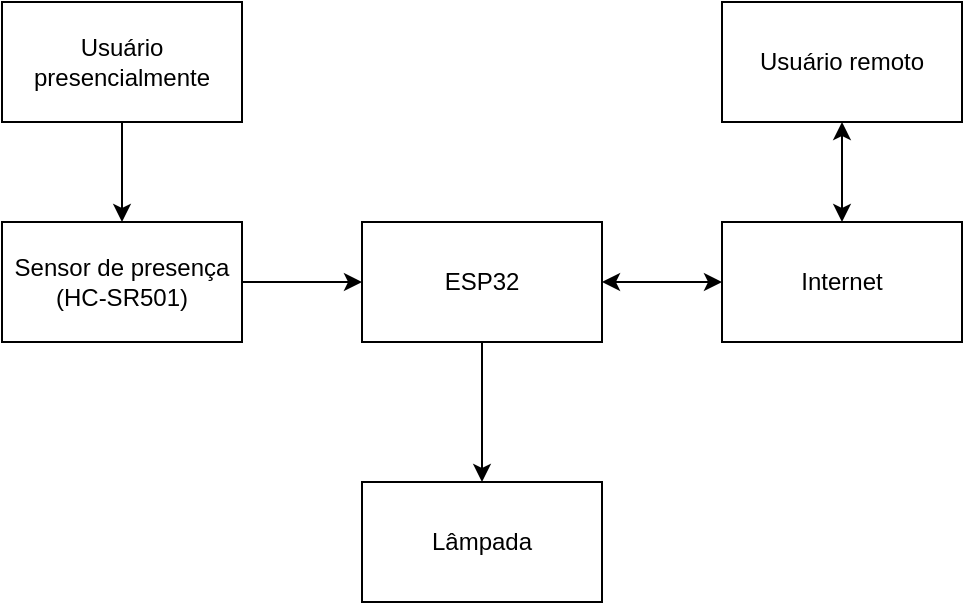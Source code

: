 <mxfile version="21.3.7" type="device">
  <diagram name="Página-1" id="pEy4rxyAsmWBOxR5R6si">
    <mxGraphModel dx="1050" dy="515" grid="1" gridSize="10" guides="1" tooltips="1" connect="1" arrows="1" fold="1" page="1" pageScale="1" pageWidth="827" pageHeight="1169" math="0" shadow="0">
      <root>
        <mxCell id="0" />
        <mxCell id="1" parent="0" />
        <mxCell id="M4S_fAxjGU81fh6AKNc1-27" style="edgeStyle=orthogonalEdgeStyle;rounded=0;orthogonalLoop=1;jettySize=auto;html=1;entryX=0.5;entryY=0;entryDx=0;entryDy=0;" parent="1" source="M4S_fAxjGU81fh6AKNc1-1" edge="1">
          <mxGeometry relative="1" as="geometry">
            <mxPoint x="400" y="620" as="targetPoint" />
          </mxGeometry>
        </mxCell>
        <mxCell id="M4S_fAxjGU81fh6AKNc1-34" style="edgeStyle=orthogonalEdgeStyle;rounded=0;orthogonalLoop=1;jettySize=auto;html=1;entryX=0;entryY=0.5;entryDx=0;entryDy=0;startArrow=classic;startFill=1;" parent="1" source="M4S_fAxjGU81fh6AKNc1-1" target="M4S_fAxjGU81fh6AKNc1-33" edge="1">
          <mxGeometry relative="1" as="geometry" />
        </mxCell>
        <mxCell id="M4S_fAxjGU81fh6AKNc1-1" value="ESP32" style="rounded=0;whiteSpace=wrap;html=1;" parent="1" vertex="1">
          <mxGeometry x="340" y="490" width="120" height="60" as="geometry" />
        </mxCell>
        <mxCell id="M4S_fAxjGU81fh6AKNc1-20" style="edgeStyle=orthogonalEdgeStyle;rounded=0;orthogonalLoop=1;jettySize=auto;html=1;entryX=0;entryY=0.5;entryDx=0;entryDy=0;" parent="1" source="M4S_fAxjGU81fh6AKNc1-5" target="M4S_fAxjGU81fh6AKNc1-1" edge="1">
          <mxGeometry relative="1" as="geometry" />
        </mxCell>
        <mxCell id="M4S_fAxjGU81fh6AKNc1-5" value="Sensor de presença (HC-SR501)" style="rounded=0;whiteSpace=wrap;html=1;" parent="1" vertex="1">
          <mxGeometry x="160" y="490" width="120" height="60" as="geometry" />
        </mxCell>
        <mxCell id="M4S_fAxjGU81fh6AKNc1-13" value="Lâmpada" style="rounded=0;whiteSpace=wrap;html=1;" parent="1" vertex="1">
          <mxGeometry x="340" y="620" width="120" height="60" as="geometry" />
        </mxCell>
        <mxCell id="M4S_fAxjGU81fh6AKNc1-33" value="Internet" style="rounded=0;whiteSpace=wrap;html=1;" parent="1" vertex="1">
          <mxGeometry x="520" y="490" width="120" height="60" as="geometry" />
        </mxCell>
        <mxCell id="M4S_fAxjGU81fh6AKNc1-41" style="edgeStyle=orthogonalEdgeStyle;rounded=0;orthogonalLoop=1;jettySize=auto;html=1;entryX=0.5;entryY=0;entryDx=0;entryDy=0;startArrow=classic;startFill=1;exitX=0.5;exitY=1;exitDx=0;exitDy=0;" parent="1" source="xrq5ZvmzdNuo1KrbFii--1" target="M4S_fAxjGU81fh6AKNc1-33" edge="1">
          <mxGeometry relative="1" as="geometry">
            <mxPoint x="530" y="370" as="sourcePoint" />
          </mxGeometry>
        </mxCell>
        <mxCell id="M4S_fAxjGU81fh6AKNc1-36" value="Usuário presencialmente" style="rounded=0;whiteSpace=wrap;html=1;" parent="1" vertex="1">
          <mxGeometry x="160" y="380" width="120" height="60" as="geometry" />
        </mxCell>
        <mxCell id="M4S_fAxjGU81fh6AKNc1-38" value="" style="endArrow=classic;html=1;rounded=0;entryX=0.5;entryY=0;entryDx=0;entryDy=0;exitX=0.5;exitY=1;exitDx=0;exitDy=0;" parent="1" source="M4S_fAxjGU81fh6AKNc1-36" target="M4S_fAxjGU81fh6AKNc1-5" edge="1">
          <mxGeometry width="50" height="50" relative="1" as="geometry">
            <mxPoint x="390" y="330" as="sourcePoint" />
            <mxPoint x="270" y="410" as="targetPoint" />
          </mxGeometry>
        </mxCell>
        <mxCell id="xrq5ZvmzdNuo1KrbFii--1" value="Usuário remoto" style="rounded=0;whiteSpace=wrap;html=1;" vertex="1" parent="1">
          <mxGeometry x="520" y="380" width="120" height="60" as="geometry" />
        </mxCell>
      </root>
    </mxGraphModel>
  </diagram>
</mxfile>
